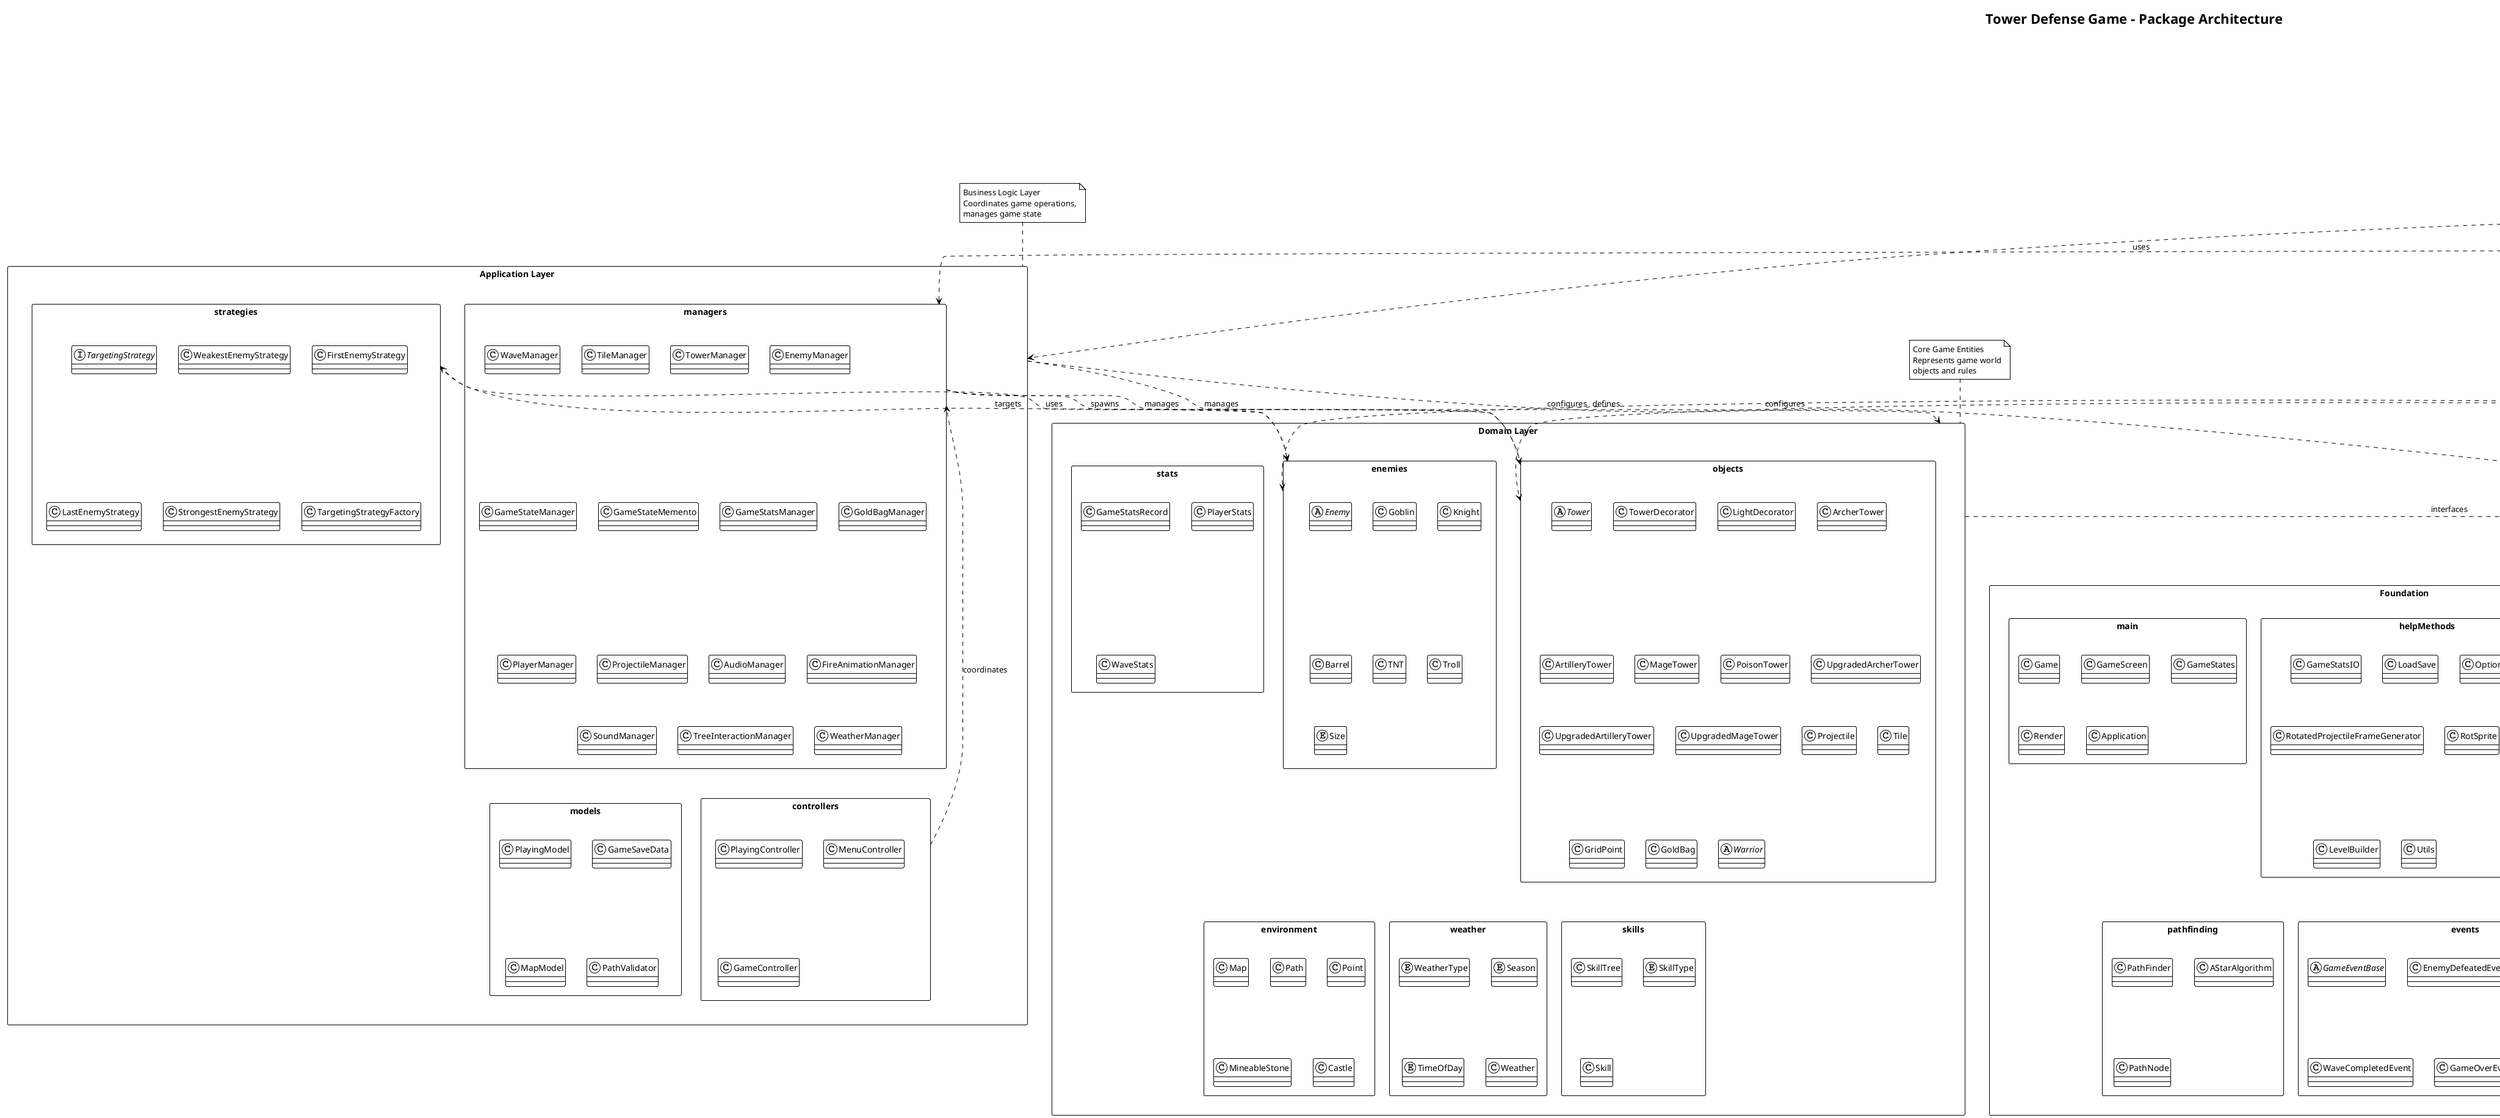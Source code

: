 @startuml
!theme plain
title Tower Defense Game - Package Architecture

skinparam packageStyle rectangle
skinparam backgroundColor white
skinparam packageBackgroundColor white
skinparam packageBorderColor black
skinparam classBorderColor black
skinparam classBackgroundColor white

' === UI LAYER ===
package "UI Layer" {
    
    package "scenes" {
        class GameOverScene
        class Intro
        class LoadGameMenu
        class MapEditing
        class Menu
        class Playing
        class StatisticsScene
        class GameScene
        class Loaded
        class Options
        class SceneMethods
    }
    
    package "popUps" {
        class AbstractDialogue
        class Dialogue
        class DialogueFactory
        class SaveLevelDialogue
    }
    
    package "ui_p" {
        class AssetsLoader
        class EditTiles
        class GameOptionsUI
        class PlayingUI
        class TargetingButton
        class TowerSelectionUI
        class DeadTree
        class LiveTree
        class Bar
        class FireAnimation
        class ModeButton
        class TheButton
    }
}

' === APPLICATION LAYER ===
package "Application Layer" {
    
    package "managers" {
        class WaveManager
        class TileManager
        class TowerManager
        class EnemyManager
        class GameStateManager
        class GameStateMemento
        class GameStatsManager
        class GoldBagManager
        class PlayerManager
        class ProjectileManager
        class AudioManager
        class FireAnimationManager
        class SoundManager
        class TreeInteractionManager
        class WeatherManager
    }
    
    package "strategies" {
        interface TargetingStrategy
        class WeakestEnemyStrategy
        class FirstEnemyStrategy
        class LastEnemyStrategy
        class StrongestEnemyStrategy
        class TargetingStrategyFactory
    }
    
    package "controllers" {
        class PlayingController
        class MenuController
        class GameController
    }
    
    package "models" {
        class PlayingModel
        class GameSaveData
        class MapModel
        class PathValidator
    }
}

' === DOMAIN LAYER ===
package "Domain Layer" {
    
    package "objects" {
        abstract class Tower
        class TowerDecorator
        class LightDecorator
        class ArcherTower
        class ArtilleryTower
        class MageTower
        class PoisonTower
        class UpgradedArcherTower
        class UpgradedArtilleryTower
        class UpgradedMageTower
        class Projectile
        class Tile
        class GridPoint
        class GoldBag
        abstract class Warrior
    }
    
    package "enemies" {
        abstract class Enemy
        class Goblin
        class Knight
        class Barrel
        class TNT
        class Troll
        enum Size
    }
    
    package "stats" {
        class GameStatsRecord
        class PlayerStats
        class WaveStats
    }
    
    package "skills" {
        class SkillTree
        enum SkillType
        class Skill
    }
    
    package "weather" {
        enum WeatherType
        enum Season
        enum TimeOfDay
        class Weather
    }
    
    package "environment" {
        class Map
        class Path
        class Point
        class MineableStone
        class Castle
    }
}

' === TECHNICAL SERVICES ===
package "Technical Services" {
    
    package "config" {
        class GameOptions
        class Group
        class TowerStats
        class TowerType
        class Wave
        class EnemyStats
        class EnemyType
    }
    
    package "inputs" {
        class MyMouseListener
        class KeyboardListener
        class InputHandler
    }
    
    package "interfaces" {
        interface GameContext
        interface Drawable
        interface Updatable
        interface Targetable
    }
    
    package "observers" {
        interface Observer
        interface Observable
        class EventSystem
    }
    
    package "context" {
        class GameContext
    }
}

' === FOUNDATION ===
package "Foundation" {
    
    package "constants" {
        class Constants
        class GameDimensions
    }
    
    package "helpMethods" {
        class GameStatsIO
        class LoadSave
        class OptionsIO
        class RotatedProjectileFrameGenerator
        class RotSprite
        class FontLoader
        class LevelBuilder
        class Utils
    }
    
    package "main" {
        class Game
        class GameScreen
        class GameStates
        class Render
        class Application
    }
    
    package "events" {
        abstract class GameEventBase
        class EnemyDefeatedEvent
        class TowerPlacedEvent
        class WaveCompletedEvent
        class GameOverEvent
    }
    
    package "pathfinding" {
        class PathFinder
        class AStarAlgorithm
        class PathNode
    }
}

' === DEPENDENCIES ===
"UI Layer" ..> "Application Layer" : uses
"Application Layer" ..> "Domain Layer" : manages
"Application Layer" ..> "Technical Services" : configures
"Technical Services" ..> "Foundation" : utilities
"Domain Layer" ..> "Technical Services" : interfaces

' Specific important dependencies
scenes ..> managers : controls
controllers ..> managers : coordinates
managers ..> objects : manages
managers ..> enemies : spawns
strategies ..> enemies : targets
objects ..> strategies : uses
config ..> objects : configures
config ..> enemies : defines

' Notes
note top of "UI Layer" : Presentation Layer\nHandles user interface,\nviews and user interactions
note top of "Application Layer" : Business Logic Layer\nCoordinates game operations,\nmanages game state
note top of "Domain Layer" : Core Game Entities\nRepresents game world\nobjects and rules
note top of "Technical Services" : Infrastructure Layer\nProvides technical services\nand configurations
note bottom of "Foundation" : Foundation Layer\nUtilities, constants,\nand core services

@enduml 